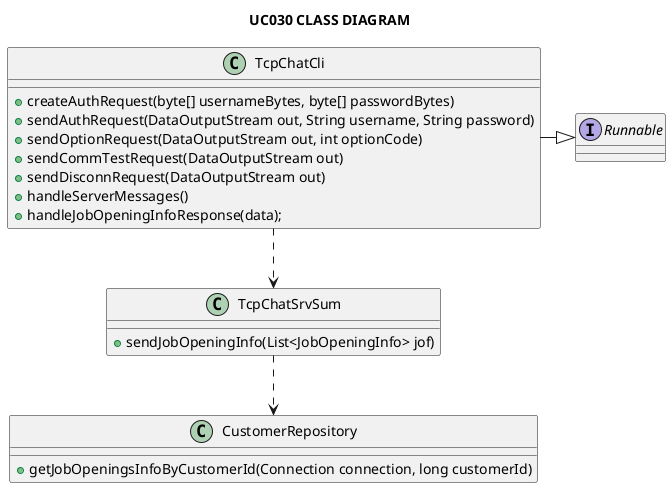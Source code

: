 @startuml

title UC030 CLASS DIAGRAM

interface Runnable {

}

class TcpChatCli {
+createAuthRequest(byte[] usernameBytes, byte[] passwordBytes)
+sendAuthRequest(DataOutputStream out, String username, String password)
+sendOptionRequest(DataOutputStream out, int optionCode)
+sendCommTestRequest(DataOutputStream out)
+sendDisconnRequest(DataOutputStream out)
+handleServerMessages()
+handleJobOpeningInfoResponse(data);

}

class TcpChatSrvSum{
+sendJobOpeningInfo(List<JobOpeningInfo> jof)

}

class CustomerRepository{
+getJobOpeningsInfoByCustomerId(Connection connection, long customerId)

}

TcpChatCli ..> TcpChatSrvSum
TcpChatSrvSum ..> CustomerRepository


TcpChatCli -|> Runnable

@enduml